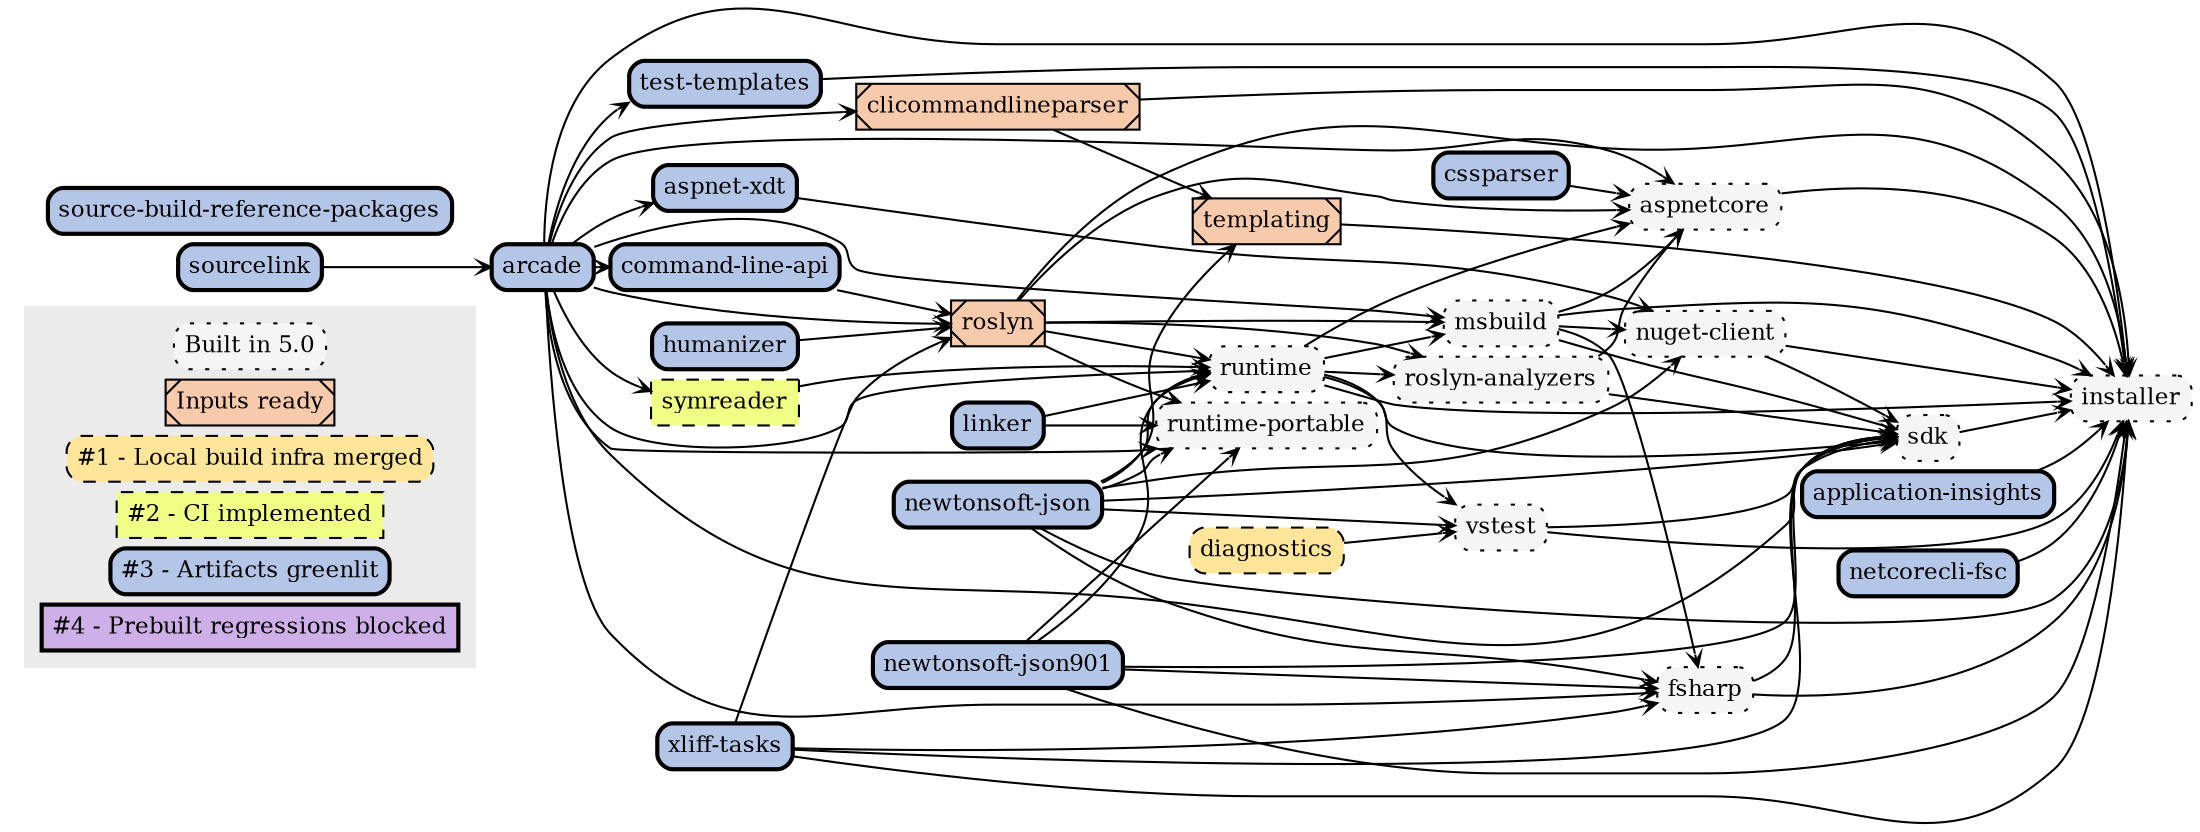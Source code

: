 // dot.exe implementation-plan-graph.dot -Tsvg -o implementation-plan-graph.svg

digraph {
node[
  shape=rect
  width=0 height=0 margin=0.07
  style=filled
  fontsize=11]
edge[
  penwidth=1
  arrowsize=0.6
  arrowhead=vee
  pencolor="#444444"]
rankdir=LR
nodesep=0.07
ranksep=0.08

node [fillcolor="#F5F5F5",style="dotted,filled,rounded",tooltip="Built"]
"pre0"[label="Built in 5.0"]
"aspnetcore"
"fsharp"
"installer"
"msbuild"
"nuget-client"
"roslyn-analyzers"
"runtime-portable"
"runtime"
"sdk"
"vstest"

node [fillcolor="#F7CAAC",style="filled,diagonals",tooltip="Inputs ready"]
"pre1"[label="Inputs ready"]
"roslyn"
"clicommandlineparser"
"templating"

node [fillcolor="#FFE599",style="dashed,filled,rounded",tooltip="1"]
"s1"[label="#1 - Local build infra merged"]
"diagnostics"

node [fillcolor="#F0FE86",style="dashed,filled",tooltip="2"]
"s2"[label="#2 - CI implemented"]
"symreader"

node [fillcolor="#B4C6E7",style="bold,filled,rounded",tooltip="3"]
"s3"[label="#3 - Artifacts greenlit"]
"application-insights"
"arcade"
"aspnet-xdt"
"command-line-api"
"cssparser"
"humanizer"
"linker"
"netcorecli-fsc"
"newtonsoft-json"
"newtonsoft-json901"
"source-build-reference-packages"
"sourcelink"
"test-templates"
"xliff-tasks"

node [fillcolor="#CFAFE7",style="bold,filled",tooltip="4"]
"s4"[label="#4 - Prebuilt regressions blocked"]

// Color all future nodes red. All nodes should be accounted for: red means they need a category.
node [fillcolor="#FF0000",style=filled]

subgraph clusterLegend {
  style=filled
  color="#ebebeb"
  "pre0" "pre1" "s1" "s2" "s3" "s4"
}

// Remaining text created by generate-graphviz.proj based on repos/*.proj:
"sourcelink" -> "arcade"
"arcade" -> "aspnet-xdt"
"arcade" -> "aspnetcore"
"cssparser" -> "aspnetcore"
"runtime" -> "aspnetcore"
"msbuild" -> "aspnetcore"
"roslyn" -> "aspnetcore"
"roslyn-analyzers" -> "aspnetcore"
"arcade" -> "clicommandlineparser"
"arcade" -> "command-line-api"
"arcade" -> "fsharp"
"msbuild" -> "fsharp"
"newtonsoft-json901" -> "fsharp"
"newtonsoft-json" -> "fsharp"
"xliff-tasks" -> "fsharp"
"application-insights" -> "installer"
"arcade" -> "installer"
"aspnetcore" -> "installer"
"clicommandlineparser" -> "installer"
"fsharp" -> "installer"
"msbuild" -> "installer"
"netcorecli-fsc" -> "installer"
"newtonsoft-json" -> "installer"
"newtonsoft-json901" -> "installer"
"nuget-client" -> "installer"
"roslyn" -> "installer"
"runtime" -> "installer"
"sdk" -> "installer"
"templating" -> "installer"
"test-templates" -> "installer"
"vstest" -> "installer"
"xliff-tasks" -> "installer"
"arcade" -> "msbuild"
"runtime" -> "msbuild"
"roslyn" -> "msbuild"
"newtonsoft-json" -> "nuget-client"
"msbuild" -> "nuget-client"
"aspnet-xdt" -> "nuget-client"
"runtime" -> "roslyn-analyzers"
"roslyn" -> "roslyn-analyzers"
"arcade" -> "roslyn"
"command-line-api" -> "roslyn"
"humanizer" -> "roslyn"
"xliff-tasks" -> "roslyn"
"arcade" -> "runtime-portable"
"linker" -> "runtime-portable"
"newtonsoft-json" -> "runtime-portable"
"newtonsoft-json901" -> "runtime-portable"
"roslyn" -> "runtime-portable"
"arcade" -> "runtime"
"symreader" -> "runtime"
"linker" -> "runtime"
"newtonsoft-json" -> "runtime"
"newtonsoft-json901" -> "runtime"
"roslyn" -> "runtime"
"arcade" -> "sdk"
"xliff-tasks" -> "sdk"
"runtime" -> "sdk"
"msbuild" -> "sdk"
"newtonsoft-json" -> "sdk"
"newtonsoft-json901" -> "sdk"
"nuget-client" -> "sdk"
"roslyn-analyzers" -> "sdk"
"vstest" -> "sdk"
"fsharp" -> "sdk"
"arcade" -> "symreader"
"clicommandlineparser" -> "templating"
"newtonsoft-json" -> "templating"
"arcade" -> "test-templates"
"diagnostics" -> "vstest"
"runtime" -> "vstest"
"newtonsoft-json" -> "vstest"
}
